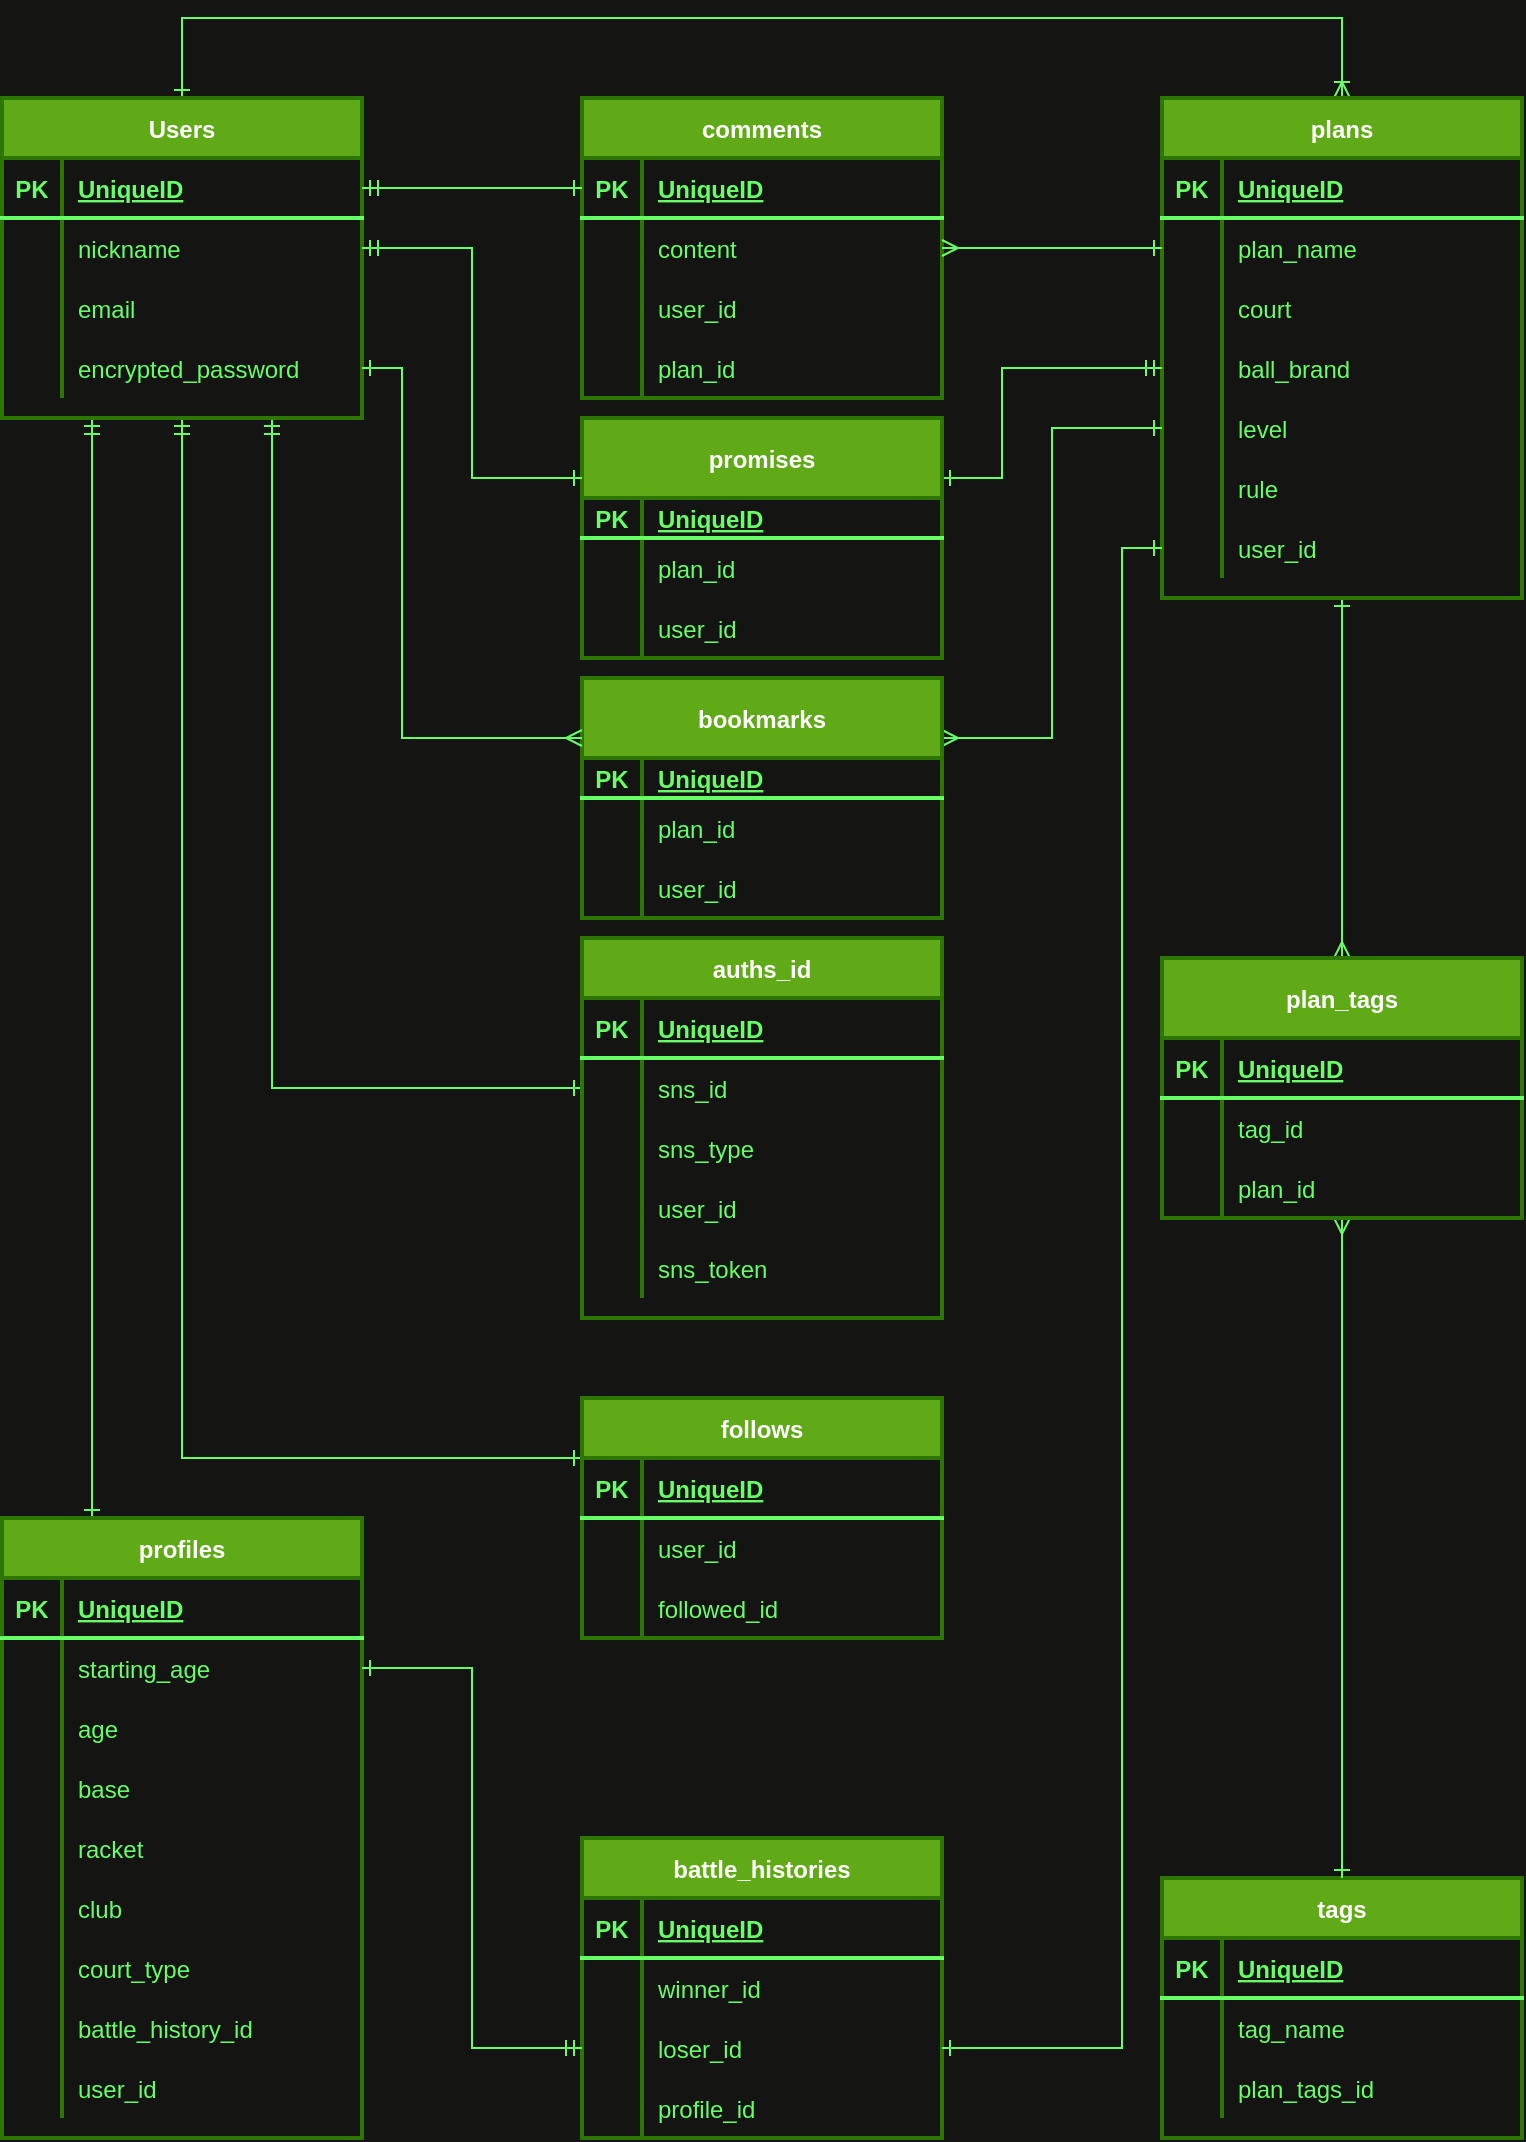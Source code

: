 <mxfile>
    <diagram id="RGk05fJGlr7rzHRJsiUA" name="ページ1">
        <mxGraphModel dx="776" dy="1411" grid="1" gridSize="10" guides="1" tooltips="1" connect="1" arrows="1" fold="1" page="0" pageScale="1" pageWidth="850" pageHeight="1100" background="#141412" math="0" shadow="0">
            <root>
                <mxCell id="0"/>
                <mxCell id="1" parent="0"/>
                <mxCell id="372" style="edgeStyle=orthogonalEdgeStyle;rounded=0;orthogonalLoop=1;jettySize=auto;html=1;exitX=0.5;exitY=0;exitDx=0;exitDy=0;entryX=0.5;entryY=0;entryDx=0;entryDy=0;fontColor=#66FF66;strokeColor=#66FF66;endArrow=ERoneToMany;endFill=0;startArrow=ERone;startFill=0;" edge="1" parent="1" source="2" target="33">
                    <mxGeometry relative="1" as="geometry">
                        <Array as="points">
                            <mxPoint x="140" y="-20"/>
                            <mxPoint x="720" y="-20"/>
                        </Array>
                    </mxGeometry>
                </mxCell>
                <mxCell id="385" style="edgeStyle=orthogonalEdgeStyle;rounded=0;orthogonalLoop=1;jettySize=auto;html=1;exitX=0.25;exitY=1;exitDx=0;exitDy=0;entryX=0.25;entryY=0;entryDx=0;entryDy=0;strokeColor=#66FF66;fontColor=#66FF66;endArrow=ERone;endFill=0;startArrow=ERmandOne;startFill=0;" edge="1" parent="1" source="2" target="65">
                    <mxGeometry relative="1" as="geometry"/>
                </mxCell>
                <mxCell id="417" style="edgeStyle=orthogonalEdgeStyle;rounded=0;orthogonalLoop=1;jettySize=auto;html=1;exitX=0.5;exitY=1;exitDx=0;exitDy=0;entryX=0;entryY=0.25;entryDx=0;entryDy=0;startArrow=ERmandOne;startFill=0;endArrow=ERone;endFill=0;strokeColor=#66FF66;fontColor=#66FF66;" edge="1" parent="1" source="2" target="131">
                    <mxGeometry relative="1" as="geometry"/>
                </mxCell>
                <mxCell id="418" style="edgeStyle=orthogonalEdgeStyle;rounded=0;orthogonalLoop=1;jettySize=auto;html=1;exitX=0.75;exitY=1;exitDx=0;exitDy=0;entryX=0;entryY=0.5;entryDx=0;entryDy=0;startArrow=ERmandOne;startFill=0;endArrow=ERone;endFill=0;strokeColor=#66FF66;fontColor=#66FF66;" edge="1" parent="1" source="2" target="342">
                    <mxGeometry relative="1" as="geometry"/>
                </mxCell>
                <mxCell id="2" value="Users" style="shape=table;startSize=30;container=1;collapsible=1;childLayout=tableLayout;fixedRows=1;rowLines=0;fontStyle=1;align=center;resizeLast=1;labelBackgroundColor=none;strokeWidth=2;strokeColor=#2D7600;fontColor=#ffffff;fillColor=#60a917;" parent="1" vertex="1">
                    <mxGeometry x="50" y="20" width="180" height="160" as="geometry">
                        <mxRectangle x="50" y="20" width="60" height="30" as="alternateBounds"/>
                    </mxGeometry>
                </mxCell>
                <mxCell id="3" value="" style="shape=partialRectangle;collapsible=0;dropTarget=0;pointerEvents=0;fillColor=none;top=0;left=0;bottom=1;right=0;points=[[0,0.5],[1,0.5]];portConstraint=eastwest;labelBackgroundColor=none;strokeWidth=2;strokeColor=#66FF66;fontColor=#66FF66;" parent="2" vertex="1">
                    <mxGeometry y="30" width="180" height="30" as="geometry"/>
                </mxCell>
                <mxCell id="4" value="PK" style="shape=partialRectangle;connectable=0;fillColor=none;top=0;left=0;bottom=0;right=0;fontStyle=1;overflow=hidden;labelBackgroundColor=none;strokeWidth=2;strokeColor=#66FF66;fontColor=#66FF66;" parent="3" vertex="1">
                    <mxGeometry width="30" height="30" as="geometry"/>
                </mxCell>
                <mxCell id="5" value="UniqueID" style="shape=partialRectangle;connectable=0;fillColor=none;top=0;left=0;bottom=0;right=0;align=left;spacingLeft=6;fontStyle=5;overflow=hidden;labelBackgroundColor=none;strokeWidth=2;strokeColor=#66FF66;fontColor=#66FF66;" parent="3" vertex="1">
                    <mxGeometry x="30" width="150" height="30" as="geometry"/>
                </mxCell>
                <mxCell id="6" value="" style="shape=partialRectangle;collapsible=0;dropTarget=0;pointerEvents=0;fillColor=none;top=0;left=0;bottom=0;right=0;points=[[0,0.5],[1,0.5]];portConstraint=eastwest;labelBackgroundColor=none;strokeWidth=2;strokeColor=#66FF66;fontColor=#66FF66;" parent="2" vertex="1">
                    <mxGeometry y="60" width="180" height="30" as="geometry"/>
                </mxCell>
                <mxCell id="7" value="" style="shape=partialRectangle;connectable=0;fillColor=none;top=0;left=0;bottom=0;right=0;editable=1;overflow=hidden;labelBackgroundColor=none;strokeWidth=2;strokeColor=#66FF66;fontColor=#66FF66;" parent="6" vertex="1">
                    <mxGeometry width="30" height="30" as="geometry"/>
                </mxCell>
                <mxCell id="8" value="nickname" style="shape=partialRectangle;connectable=0;fillColor=none;top=0;left=0;bottom=0;right=0;align=left;spacingLeft=6;overflow=hidden;labelBackgroundColor=none;strokeWidth=2;strokeColor=#66FF66;fontColor=#66FF66;" parent="6" vertex="1">
                    <mxGeometry x="30" width="150" height="30" as="geometry"/>
                </mxCell>
                <mxCell id="15" value="" style="shape=partialRectangle;collapsible=0;dropTarget=0;pointerEvents=0;fillColor=none;top=0;left=0;bottom=0;right=0;points=[[0,0.5],[1,0.5]];portConstraint=eastwest;labelBackgroundColor=none;strokeWidth=2;strokeColor=#66FF66;fontColor=#66FF66;" parent="2" vertex="1">
                    <mxGeometry y="90" width="180" height="30" as="geometry"/>
                </mxCell>
                <mxCell id="16" value="" style="shape=partialRectangle;connectable=0;fillColor=none;top=0;left=0;bottom=0;right=0;editable=1;overflow=hidden;labelBackgroundColor=none;strokeWidth=2;strokeColor=#66FF66;fontColor=#66FF66;" parent="15" vertex="1">
                    <mxGeometry width="30" height="30" as="geometry"/>
                </mxCell>
                <mxCell id="17" value="email" style="shape=partialRectangle;connectable=0;fillColor=none;top=0;left=0;bottom=0;right=0;align=left;spacingLeft=6;overflow=hidden;labelBackgroundColor=none;strokeWidth=2;strokeColor=#66FF66;fontColor=#66FF66;" parent="15" vertex="1">
                    <mxGeometry x="30" width="150" height="30" as="geometry"/>
                </mxCell>
                <mxCell id="18" value="" style="shape=partialRectangle;collapsible=0;dropTarget=0;pointerEvents=0;fillColor=none;top=0;left=0;bottom=0;right=0;points=[[0,0.5],[1,0.5]];portConstraint=eastwest;labelBackgroundColor=none;strokeWidth=2;strokeColor=#66FF66;fontColor=#66FF66;" parent="2" vertex="1">
                    <mxGeometry y="120" width="180" height="30" as="geometry"/>
                </mxCell>
                <mxCell id="19" value="" style="shape=partialRectangle;connectable=0;fillColor=none;top=0;left=0;bottom=0;right=0;editable=1;overflow=hidden;labelBackgroundColor=none;strokeWidth=2;strokeColor=#66FF66;fontColor=#66FF66;" parent="18" vertex="1">
                    <mxGeometry width="30" height="30" as="geometry"/>
                </mxCell>
                <mxCell id="20" value="encrypted_password" style="shape=partialRectangle;connectable=0;fillColor=none;top=0;left=0;bottom=0;right=0;align=left;spacingLeft=6;overflow=hidden;labelBackgroundColor=none;strokeWidth=2;strokeColor=#66FF66;fontColor=#66FF66;" parent="18" vertex="1">
                    <mxGeometry x="30" width="150" height="30" as="geometry"/>
                </mxCell>
                <mxCell id="379" style="edgeStyle=orthogonalEdgeStyle;rounded=0;orthogonalLoop=1;jettySize=auto;html=1;exitX=0.5;exitY=1;exitDx=0;exitDy=0;strokeColor=#66FF66;fontColor=#66FF66;startArrow=ERone;startFill=0;endArrow=ERmany;endFill=0;" edge="1" parent="1" source="33" target="256">
                    <mxGeometry relative="1" as="geometry"/>
                </mxCell>
                <mxCell id="33" value="plans" style="shape=table;startSize=30;container=1;collapsible=1;childLayout=tableLayout;fixedRows=1;rowLines=0;fontStyle=1;align=center;resizeLast=1;labelBackgroundColor=none;strokeWidth=2;strokeColor=#2D7600;fontColor=#ffffff;fillColor=#60a917;" parent="1" vertex="1">
                    <mxGeometry x="630" y="20" width="180" height="250" as="geometry"/>
                </mxCell>
                <mxCell id="34" value="" style="shape=partialRectangle;collapsible=0;dropTarget=0;pointerEvents=0;fillColor=none;top=0;left=0;bottom=1;right=0;points=[[0,0.5],[1,0.5]];portConstraint=eastwest;labelBackgroundColor=none;strokeWidth=2;strokeColor=#66FF66;fontColor=#66FF66;" parent="33" vertex="1">
                    <mxGeometry y="30" width="180" height="30" as="geometry"/>
                </mxCell>
                <mxCell id="35" value="PK" style="shape=partialRectangle;connectable=0;fillColor=none;top=0;left=0;bottom=0;right=0;fontStyle=1;overflow=hidden;labelBackgroundColor=none;strokeWidth=2;strokeColor=#66FF66;fontColor=#66FF66;" parent="34" vertex="1">
                    <mxGeometry width="30" height="30" as="geometry"/>
                </mxCell>
                <mxCell id="36" value="UniqueID" style="shape=partialRectangle;connectable=0;fillColor=none;top=0;left=0;bottom=0;right=0;align=left;spacingLeft=6;fontStyle=5;overflow=hidden;labelBackgroundColor=none;strokeWidth=2;strokeColor=#66FF66;fontColor=#66FF66;" parent="34" vertex="1">
                    <mxGeometry x="30" width="150" height="30" as="geometry"/>
                </mxCell>
                <mxCell id="37" value="" style="shape=partialRectangle;collapsible=0;dropTarget=0;pointerEvents=0;fillColor=none;top=0;left=0;bottom=0;right=0;points=[[0,0.5],[1,0.5]];portConstraint=eastwest;labelBackgroundColor=none;strokeWidth=2;strokeColor=#66FF66;fontColor=#66FF66;" parent="33" vertex="1">
                    <mxGeometry y="60" width="180" height="30" as="geometry"/>
                </mxCell>
                <mxCell id="38" value="" style="shape=partialRectangle;connectable=0;fillColor=none;top=0;left=0;bottom=0;right=0;editable=1;overflow=hidden;labelBackgroundColor=none;strokeWidth=2;strokeColor=#66FF66;fontColor=#66FF66;" parent="37" vertex="1">
                    <mxGeometry width="30" height="30" as="geometry"/>
                </mxCell>
                <mxCell id="39" value="plan_name" style="shape=partialRectangle;connectable=0;fillColor=none;top=0;left=0;bottom=0;right=0;align=left;spacingLeft=6;overflow=hidden;labelBackgroundColor=none;strokeWidth=2;strokeColor=#66FF66;fontColor=#66FF66;" parent="37" vertex="1">
                    <mxGeometry x="30" width="150" height="30" as="geometry"/>
                </mxCell>
                <mxCell id="40" value="" style="shape=partialRectangle;collapsible=0;dropTarget=0;pointerEvents=0;fillColor=none;top=0;left=0;bottom=0;right=0;points=[[0,0.5],[1,0.5]];portConstraint=eastwest;labelBackgroundColor=none;strokeWidth=2;strokeColor=#66FF66;fontColor=#66FF66;" parent="33" vertex="1">
                    <mxGeometry y="90" width="180" height="30" as="geometry"/>
                </mxCell>
                <mxCell id="41" value="" style="shape=partialRectangle;connectable=0;fillColor=none;top=0;left=0;bottom=0;right=0;editable=1;overflow=hidden;labelBackgroundColor=none;strokeWidth=2;strokeColor=#66FF66;fontColor=#66FF66;" parent="40" vertex="1">
                    <mxGeometry width="30" height="30" as="geometry"/>
                </mxCell>
                <mxCell id="42" value="court" style="shape=partialRectangle;connectable=0;fillColor=none;top=0;left=0;bottom=0;right=0;align=left;spacingLeft=6;overflow=hidden;labelBackgroundColor=none;strokeWidth=2;strokeColor=#66FF66;fontColor=#66FF66;" parent="40" vertex="1">
                    <mxGeometry x="30" width="150" height="30" as="geometry"/>
                </mxCell>
                <mxCell id="43" value="" style="shape=partialRectangle;collapsible=0;dropTarget=0;pointerEvents=0;fillColor=none;top=0;left=0;bottom=0;right=0;points=[[0,0.5],[1,0.5]];portConstraint=eastwest;labelBackgroundColor=none;strokeWidth=2;strokeColor=#66FF66;fontColor=#66FF66;" parent="33" vertex="1">
                    <mxGeometry y="120" width="180" height="30" as="geometry"/>
                </mxCell>
                <mxCell id="44" value="" style="shape=partialRectangle;connectable=0;fillColor=none;top=0;left=0;bottom=0;right=0;editable=1;overflow=hidden;labelBackgroundColor=none;strokeWidth=2;strokeColor=#66FF66;fontColor=#66FF66;" parent="43" vertex="1">
                    <mxGeometry width="30" height="30" as="geometry"/>
                </mxCell>
                <mxCell id="45" value="ball_brand" style="shape=partialRectangle;connectable=0;fillColor=none;top=0;left=0;bottom=0;right=0;align=left;spacingLeft=6;overflow=hidden;labelBackgroundColor=none;strokeWidth=2;strokeColor=#66FF66;fontColor=#66FF66;" parent="43" vertex="1">
                    <mxGeometry x="30" width="150" height="30" as="geometry"/>
                </mxCell>
                <mxCell id="46" value="" style="shape=partialRectangle;collapsible=0;dropTarget=0;pointerEvents=0;fillColor=none;top=0;left=0;bottom=0;right=0;points=[[0,0.5],[1,0.5]];portConstraint=eastwest;labelBackgroundColor=none;strokeWidth=2;strokeColor=#66FF66;fontColor=#66FF66;" parent="33" vertex="1">
                    <mxGeometry y="150" width="180" height="30" as="geometry"/>
                </mxCell>
                <mxCell id="47" value="" style="shape=partialRectangle;connectable=0;fillColor=none;top=0;left=0;bottom=0;right=0;editable=1;overflow=hidden;labelBackgroundColor=none;strokeWidth=2;strokeColor=#66FF66;fontColor=#66FF66;" parent="46" vertex="1">
                    <mxGeometry width="30" height="30" as="geometry"/>
                </mxCell>
                <mxCell id="48" value="level" style="shape=partialRectangle;connectable=0;fillColor=none;top=0;left=0;bottom=0;right=0;align=left;spacingLeft=6;overflow=hidden;labelBackgroundColor=none;strokeWidth=2;strokeColor=#66FF66;fontColor=#66FF66;" parent="46" vertex="1">
                    <mxGeometry x="30" width="150" height="30" as="geometry"/>
                </mxCell>
                <mxCell id="49" value="" style="shape=partialRectangle;collapsible=0;dropTarget=0;pointerEvents=0;fillColor=none;top=0;left=0;bottom=0;right=0;points=[[0,0.5],[1,0.5]];portConstraint=eastwest;labelBackgroundColor=none;strokeWidth=2;strokeColor=#66FF66;fontColor=#66FF66;" parent="33" vertex="1">
                    <mxGeometry y="180" width="180" height="30" as="geometry"/>
                </mxCell>
                <mxCell id="50" value="" style="shape=partialRectangle;connectable=0;fillColor=none;top=0;left=0;bottom=0;right=0;editable=1;overflow=hidden;labelBackgroundColor=none;strokeWidth=2;strokeColor=#66FF66;fontColor=#66FF66;" parent="49" vertex="1">
                    <mxGeometry width="30" height="30" as="geometry"/>
                </mxCell>
                <mxCell id="51" value="rule" style="shape=partialRectangle;connectable=0;fillColor=none;top=0;left=0;bottom=0;right=0;align=left;spacingLeft=6;overflow=hidden;labelBackgroundColor=none;strokeWidth=2;strokeColor=#66FF66;fontColor=#66FF66;" parent="49" vertex="1">
                    <mxGeometry x="30" width="150" height="30" as="geometry"/>
                </mxCell>
                <mxCell id="52" value="" style="shape=partialRectangle;collapsible=0;dropTarget=0;pointerEvents=0;fillColor=none;top=0;left=0;bottom=0;right=0;points=[[0,0.5],[1,0.5]];portConstraint=eastwest;labelBackgroundColor=none;strokeWidth=2;strokeColor=#66FF66;fontColor=#66FF66;" parent="33" vertex="1">
                    <mxGeometry y="210" width="180" height="30" as="geometry"/>
                </mxCell>
                <mxCell id="53" value="" style="shape=partialRectangle;connectable=0;fillColor=none;top=0;left=0;bottom=0;right=0;editable=1;overflow=hidden;labelBackgroundColor=none;strokeWidth=2;strokeColor=#66FF66;fontColor=#66FF66;" parent="52" vertex="1">
                    <mxGeometry width="30" height="30" as="geometry"/>
                </mxCell>
                <mxCell id="54" value="user_id" style="shape=partialRectangle;connectable=0;fillColor=none;top=0;left=0;bottom=0;right=0;align=left;spacingLeft=6;overflow=hidden;labelBackgroundColor=none;strokeWidth=2;strokeColor=#66FF66;fontColor=#66FF66;" parent="52" vertex="1">
                    <mxGeometry x="30" width="150" height="30" as="geometry"/>
                </mxCell>
                <mxCell id="65" value="profiles" style="shape=table;startSize=30;container=1;collapsible=1;childLayout=tableLayout;fixedRows=1;rowLines=0;fontStyle=1;align=center;resizeLast=1;labelBackgroundColor=none;strokeWidth=2;strokeColor=#2D7600;fontColor=#ffffff;fillColor=#60a917;" parent="1" vertex="1">
                    <mxGeometry x="50" y="730" width="180" height="310" as="geometry"/>
                </mxCell>
                <mxCell id="66" value="" style="shape=partialRectangle;collapsible=0;dropTarget=0;pointerEvents=0;fillColor=none;top=0;left=0;bottom=1;right=0;points=[[0,0.5],[1,0.5]];portConstraint=eastwest;labelBackgroundColor=none;strokeWidth=2;strokeColor=#66FF66;fontColor=#66FF66;" parent="65" vertex="1">
                    <mxGeometry y="30" width="180" height="30" as="geometry"/>
                </mxCell>
                <mxCell id="67" value="PK" style="shape=partialRectangle;connectable=0;fillColor=none;top=0;left=0;bottom=0;right=0;fontStyle=1;overflow=hidden;labelBackgroundColor=none;strokeWidth=2;strokeColor=#66FF66;fontColor=#66FF66;" parent="66" vertex="1">
                    <mxGeometry width="30" height="30" as="geometry"/>
                </mxCell>
                <mxCell id="68" value="UniqueID" style="shape=partialRectangle;connectable=0;fillColor=none;top=0;left=0;bottom=0;right=0;align=left;spacingLeft=6;fontStyle=5;overflow=hidden;labelBackgroundColor=none;strokeWidth=2;strokeColor=#66FF66;fontColor=#66FF66;" parent="66" vertex="1">
                    <mxGeometry x="30" width="150" height="30" as="geometry"/>
                </mxCell>
                <mxCell id="69" value="" style="shape=partialRectangle;collapsible=0;dropTarget=0;pointerEvents=0;fillColor=none;top=0;left=0;bottom=0;right=0;points=[[0,0.5],[1,0.5]];portConstraint=eastwest;labelBackgroundColor=none;strokeWidth=2;strokeColor=#66FF66;fontColor=#66FF66;" parent="65" vertex="1">
                    <mxGeometry y="60" width="180" height="30" as="geometry"/>
                </mxCell>
                <mxCell id="70" value="" style="shape=partialRectangle;connectable=0;fillColor=none;top=0;left=0;bottom=0;right=0;editable=1;overflow=hidden;labelBackgroundColor=none;strokeWidth=2;strokeColor=#66FF66;fontColor=#66FF66;" parent="69" vertex="1">
                    <mxGeometry width="30" height="30" as="geometry"/>
                </mxCell>
                <mxCell id="71" value="starting_age" style="shape=partialRectangle;connectable=0;fillColor=none;top=0;left=0;bottom=0;right=0;align=left;spacingLeft=6;overflow=hidden;labelBackgroundColor=none;strokeWidth=2;strokeColor=#66FF66;fontColor=#66FF66;" parent="69" vertex="1">
                    <mxGeometry x="30" width="150" height="30" as="geometry"/>
                </mxCell>
                <mxCell id="78" value="" style="shape=partialRectangle;collapsible=0;dropTarget=0;pointerEvents=0;fillColor=none;top=0;left=0;bottom=0;right=0;points=[[0,0.5],[1,0.5]];portConstraint=eastwest;labelBackgroundColor=none;strokeWidth=2;strokeColor=#66FF66;fontColor=#66FF66;" parent="65" vertex="1">
                    <mxGeometry y="90" width="180" height="30" as="geometry"/>
                </mxCell>
                <mxCell id="79" value="" style="shape=partialRectangle;connectable=0;fillColor=none;top=0;left=0;bottom=0;right=0;editable=1;overflow=hidden;labelBackgroundColor=none;strokeWidth=2;strokeColor=#66FF66;fontColor=#66FF66;" parent="78" vertex="1">
                    <mxGeometry width="30" height="30" as="geometry"/>
                </mxCell>
                <mxCell id="80" value="age" style="shape=partialRectangle;connectable=0;fillColor=none;top=0;left=0;bottom=0;right=0;align=left;spacingLeft=6;overflow=hidden;labelBackgroundColor=none;strokeWidth=2;strokeColor=#66FF66;fontColor=#66FF66;" parent="78" vertex="1">
                    <mxGeometry x="30" width="150" height="30" as="geometry"/>
                </mxCell>
                <mxCell id="72" value="" style="shape=partialRectangle;collapsible=0;dropTarget=0;pointerEvents=0;fillColor=none;top=0;left=0;bottom=0;right=0;points=[[0,0.5],[1,0.5]];portConstraint=eastwest;labelBackgroundColor=none;strokeWidth=2;strokeColor=#66FF66;fontColor=#66FF66;" parent="65" vertex="1">
                    <mxGeometry y="120" width="180" height="30" as="geometry"/>
                </mxCell>
                <mxCell id="73" value="" style="shape=partialRectangle;connectable=0;fillColor=none;top=0;left=0;bottom=0;right=0;editable=1;overflow=hidden;labelBackgroundColor=none;strokeWidth=2;strokeColor=#66FF66;fontColor=#66FF66;" parent="72" vertex="1">
                    <mxGeometry width="30" height="30" as="geometry"/>
                </mxCell>
                <mxCell id="74" value="base" style="shape=partialRectangle;connectable=0;fillColor=none;top=0;left=0;bottom=0;right=0;align=left;spacingLeft=6;overflow=hidden;labelBackgroundColor=none;strokeWidth=2;strokeColor=#66FF66;fontColor=#66FF66;" parent="72" vertex="1">
                    <mxGeometry x="30" width="150" height="30" as="geometry"/>
                </mxCell>
                <mxCell id="81" value="" style="shape=partialRectangle;collapsible=0;dropTarget=0;pointerEvents=0;fillColor=none;top=0;left=0;bottom=0;right=0;points=[[0,0.5],[1,0.5]];portConstraint=eastwest;labelBackgroundColor=none;strokeWidth=2;strokeColor=#66FF66;fontColor=#66FF66;" parent="65" vertex="1">
                    <mxGeometry y="150" width="180" height="30" as="geometry"/>
                </mxCell>
                <mxCell id="82" value="" style="shape=partialRectangle;connectable=0;fillColor=none;top=0;left=0;bottom=0;right=0;editable=1;overflow=hidden;labelBackgroundColor=none;strokeWidth=2;strokeColor=#66FF66;fontColor=#66FF66;" parent="81" vertex="1">
                    <mxGeometry width="30" height="30" as="geometry"/>
                </mxCell>
                <mxCell id="83" value="racket" style="shape=partialRectangle;connectable=0;fillColor=none;top=0;left=0;bottom=0;right=0;align=left;spacingLeft=6;overflow=hidden;labelBackgroundColor=none;strokeWidth=2;strokeColor=#66FF66;fontColor=#66FF66;" parent="81" vertex="1">
                    <mxGeometry x="30" width="150" height="30" as="geometry"/>
                </mxCell>
                <mxCell id="84" value="" style="shape=partialRectangle;collapsible=0;dropTarget=0;pointerEvents=0;fillColor=none;top=0;left=0;bottom=0;right=0;points=[[0,0.5],[1,0.5]];portConstraint=eastwest;labelBackgroundColor=none;strokeWidth=2;strokeColor=#66FF66;fontColor=#66FF66;" parent="65" vertex="1">
                    <mxGeometry y="180" width="180" height="30" as="geometry"/>
                </mxCell>
                <mxCell id="85" value="" style="shape=partialRectangle;connectable=0;fillColor=none;top=0;left=0;bottom=0;right=0;editable=1;overflow=hidden;labelBackgroundColor=none;strokeWidth=2;strokeColor=#66FF66;fontColor=#66FF66;" parent="84" vertex="1">
                    <mxGeometry width="30" height="30" as="geometry"/>
                </mxCell>
                <mxCell id="86" value="club" style="shape=partialRectangle;connectable=0;fillColor=none;top=0;left=0;bottom=0;right=0;align=left;spacingLeft=6;overflow=hidden;labelBackgroundColor=none;strokeWidth=2;strokeColor=#66FF66;fontColor=#66FF66;" parent="84" vertex="1">
                    <mxGeometry x="30" width="150" height="30" as="geometry"/>
                </mxCell>
                <mxCell id="87" value="" style="shape=partialRectangle;collapsible=0;dropTarget=0;pointerEvents=0;fillColor=none;top=0;left=0;bottom=0;right=0;points=[[0,0.5],[1,0.5]];portConstraint=eastwest;labelBackgroundColor=none;strokeWidth=2;strokeColor=#66FF66;fontColor=#66FF66;" parent="65" vertex="1">
                    <mxGeometry y="210" width="180" height="30" as="geometry"/>
                </mxCell>
                <mxCell id="88" value="" style="shape=partialRectangle;connectable=0;fillColor=none;top=0;left=0;bottom=0;right=0;editable=1;overflow=hidden;labelBackgroundColor=none;strokeWidth=2;strokeColor=#66FF66;fontColor=#66FF66;" parent="87" vertex="1">
                    <mxGeometry width="30" height="30" as="geometry"/>
                </mxCell>
                <mxCell id="89" value="court_type" style="shape=partialRectangle;connectable=0;fillColor=none;top=0;left=0;bottom=0;right=0;align=left;spacingLeft=6;overflow=hidden;labelBackgroundColor=none;strokeWidth=2;strokeColor=#66FF66;fontColor=#66FF66;" parent="87" vertex="1">
                    <mxGeometry x="30" width="150" height="30" as="geometry"/>
                </mxCell>
                <mxCell id="75" value="" style="shape=partialRectangle;collapsible=0;dropTarget=0;pointerEvents=0;fillColor=none;top=0;left=0;bottom=0;right=0;points=[[0,0.5],[1,0.5]];portConstraint=eastwest;labelBackgroundColor=none;strokeWidth=2;strokeColor=#66FF66;fontColor=#66FF66;" parent="65" vertex="1">
                    <mxGeometry y="240" width="180" height="30" as="geometry"/>
                </mxCell>
                <mxCell id="76" value="" style="shape=partialRectangle;connectable=0;fillColor=none;top=0;left=0;bottom=0;right=0;editable=1;overflow=hidden;labelBackgroundColor=none;strokeWidth=2;strokeColor=#66FF66;fontColor=#66FF66;" parent="75" vertex="1">
                    <mxGeometry width="30" height="30" as="geometry"/>
                </mxCell>
                <mxCell id="77" value="battle_history_id" style="shape=partialRectangle;connectable=0;fillColor=none;top=0;left=0;bottom=0;right=0;align=left;spacingLeft=6;overflow=hidden;labelBackgroundColor=none;strokeWidth=2;strokeColor=#66FF66;fontColor=#66FF66;" parent="75" vertex="1">
                    <mxGeometry x="30" width="150" height="30" as="geometry"/>
                </mxCell>
                <mxCell id="369" value="" style="shape=partialRectangle;collapsible=0;dropTarget=0;pointerEvents=0;fillColor=none;top=0;left=0;bottom=0;right=0;points=[[0,0.5],[1,0.5]];portConstraint=eastwest;labelBackgroundColor=none;strokeWidth=2;strokeColor=#66FF66;fontColor=#66FF66;" parent="65" vertex="1">
                    <mxGeometry y="270" width="180" height="30" as="geometry"/>
                </mxCell>
                <mxCell id="370" value="" style="shape=partialRectangle;connectable=0;fillColor=none;top=0;left=0;bottom=0;right=0;editable=1;overflow=hidden;labelBackgroundColor=none;strokeWidth=2;strokeColor=#66FF66;fontColor=#66FF66;" parent="369" vertex="1">
                    <mxGeometry width="30" height="30" as="geometry"/>
                </mxCell>
                <mxCell id="371" value="user_id" style="shape=partialRectangle;connectable=0;fillColor=none;top=0;left=0;bottom=0;right=0;align=left;spacingLeft=6;overflow=hidden;labelBackgroundColor=none;strokeWidth=2;strokeColor=#66FF66;fontColor=#66FF66;" parent="369" vertex="1">
                    <mxGeometry x="30" width="150" height="30" as="geometry"/>
                </mxCell>
                <mxCell id="131" value="follows" style="shape=table;startSize=30;container=1;collapsible=1;childLayout=tableLayout;fixedRows=1;rowLines=0;fontStyle=1;align=center;resizeLast=1;labelBackgroundColor=none;strokeWidth=2;strokeColor=#2D7600;fontColor=#ffffff;fillColor=#60a917;" parent="1" vertex="1">
                    <mxGeometry x="340" y="670" width="180" height="120" as="geometry"/>
                </mxCell>
                <mxCell id="132" value="" style="shape=partialRectangle;collapsible=0;dropTarget=0;pointerEvents=0;fillColor=none;top=0;left=0;bottom=1;right=0;points=[[0,0.5],[1,0.5]];portConstraint=eastwest;labelBackgroundColor=none;strokeWidth=2;strokeColor=#66FF66;fontColor=#66FF66;" parent="131" vertex="1">
                    <mxGeometry y="30" width="180" height="30" as="geometry"/>
                </mxCell>
                <mxCell id="133" value="PK" style="shape=partialRectangle;connectable=0;fillColor=none;top=0;left=0;bottom=0;right=0;fontStyle=1;overflow=hidden;labelBackgroundColor=none;strokeWidth=2;strokeColor=#66FF66;fontColor=#66FF66;" parent="132" vertex="1">
                    <mxGeometry width="30" height="30" as="geometry"/>
                </mxCell>
                <mxCell id="134" value="UniqueID" style="shape=partialRectangle;connectable=0;fillColor=none;top=0;left=0;bottom=0;right=0;align=left;spacingLeft=6;fontStyle=5;overflow=hidden;labelBackgroundColor=none;strokeWidth=2;strokeColor=#66FF66;fontColor=#66FF66;" parent="132" vertex="1">
                    <mxGeometry x="30" width="150" height="30" as="geometry"/>
                </mxCell>
                <mxCell id="135" value="" style="shape=partialRectangle;collapsible=0;dropTarget=0;pointerEvents=0;fillColor=none;top=0;left=0;bottom=0;right=0;points=[[0,0.5],[1,0.5]];portConstraint=eastwest;labelBackgroundColor=none;strokeWidth=2;strokeColor=#66FF66;fontColor=#66FF66;" parent="131" vertex="1">
                    <mxGeometry y="60" width="180" height="30" as="geometry"/>
                </mxCell>
                <mxCell id="136" value="" style="shape=partialRectangle;connectable=0;fillColor=none;top=0;left=0;bottom=0;right=0;editable=1;overflow=hidden;labelBackgroundColor=none;strokeWidth=2;strokeColor=#66FF66;fontColor=#66FF66;" parent="135" vertex="1">
                    <mxGeometry width="30" height="30" as="geometry"/>
                </mxCell>
                <mxCell id="137" value="user_id" style="shape=partialRectangle;connectable=0;fillColor=none;top=0;left=0;bottom=0;right=0;align=left;spacingLeft=6;overflow=hidden;labelBackgroundColor=none;strokeWidth=2;strokeColor=#66FF66;fontColor=#66FF66;" parent="135" vertex="1">
                    <mxGeometry x="30" width="150" height="30" as="geometry"/>
                </mxCell>
                <mxCell id="138" value="" style="shape=partialRectangle;collapsible=0;dropTarget=0;pointerEvents=0;fillColor=none;top=0;left=0;bottom=0;right=0;points=[[0,0.5],[1,0.5]];portConstraint=eastwest;labelBackgroundColor=none;strokeWidth=2;strokeColor=#66FF66;fontColor=#66FF66;" parent="131" vertex="1">
                    <mxGeometry y="90" width="180" height="30" as="geometry"/>
                </mxCell>
                <mxCell id="139" value="" style="shape=partialRectangle;connectable=0;fillColor=none;top=0;left=0;bottom=0;right=0;editable=1;overflow=hidden;labelBackgroundColor=none;strokeWidth=2;strokeColor=#66FF66;fontColor=#66FF66;" parent="138" vertex="1">
                    <mxGeometry width="30" height="30" as="geometry"/>
                </mxCell>
                <mxCell id="140" value="followed_id" style="shape=partialRectangle;connectable=0;fillColor=none;top=0;left=0;bottom=0;right=0;align=left;spacingLeft=6;overflow=hidden;labelBackgroundColor=none;strokeWidth=2;strokeColor=#66FF66;fontColor=#66FF66;" parent="138" vertex="1">
                    <mxGeometry x="30" width="150" height="30" as="geometry"/>
                </mxCell>
                <mxCell id="398" value="" style="edgeStyle=orthogonalEdgeStyle;rounded=0;orthogonalLoop=1;jettySize=auto;html=1;strokeColor=#66FF66;fontColor=#66FF66;" edge="1" parent="1" source="165" target="388">
                    <mxGeometry relative="1" as="geometry"/>
                </mxCell>
                <mxCell id="422" style="edgeStyle=orthogonalEdgeStyle;rounded=0;orthogonalLoop=1;jettySize=auto;html=1;exitX=1;exitY=0.25;exitDx=0;exitDy=0;entryX=0;entryY=0.5;entryDx=0;entryDy=0;startArrow=ERmany;startFill=0;endArrow=ERone;endFill=0;strokeColor=#66FF66;fontColor=#66FF66;" edge="1" parent="1" source="165" target="46">
                    <mxGeometry relative="1" as="geometry">
                        <Array as="points">
                            <mxPoint x="575" y="340"/>
                            <mxPoint x="575" y="185"/>
                        </Array>
                    </mxGeometry>
                </mxCell>
                <mxCell id="165" value="bookmarks" style="shape=table;startSize=40;container=1;collapsible=1;childLayout=tableLayout;fixedRows=1;rowLines=0;fontStyle=1;align=center;resizeLast=1;labelBackgroundColor=none;strokeWidth=2;strokeColor=#2D7600;fontColor=#ffffff;fillColor=#60a917;" parent="1" vertex="1">
                    <mxGeometry x="340" y="310" width="180" height="120" as="geometry"/>
                </mxCell>
                <mxCell id="166" value="" style="shape=partialRectangle;collapsible=0;dropTarget=0;pointerEvents=0;fillColor=none;top=0;left=0;bottom=1;right=0;points=[[0,0.5],[1,0.5]];portConstraint=eastwest;labelBackgroundColor=none;strokeWidth=2;strokeColor=#66FF66;fontColor=#66FF66;" parent="165" vertex="1">
                    <mxGeometry y="40" width="180" height="20" as="geometry"/>
                </mxCell>
                <mxCell id="167" value="PK" style="shape=partialRectangle;connectable=0;fillColor=none;top=0;left=0;bottom=0;right=0;fontStyle=1;overflow=hidden;labelBackgroundColor=none;strokeWidth=2;strokeColor=#66FF66;fontColor=#66FF66;" parent="166" vertex="1">
                    <mxGeometry width="30" height="20" as="geometry"/>
                </mxCell>
                <mxCell id="168" value="UniqueID" style="shape=partialRectangle;connectable=0;fillColor=none;top=0;left=0;bottom=0;right=0;align=left;spacingLeft=6;fontStyle=5;overflow=hidden;labelBackgroundColor=none;strokeWidth=2;strokeColor=#66FF66;fontColor=#66FF66;" parent="166" vertex="1">
                    <mxGeometry x="30" width="150" height="20" as="geometry"/>
                </mxCell>
                <mxCell id="169" value="" style="shape=partialRectangle;collapsible=0;dropTarget=0;pointerEvents=0;fillColor=none;top=0;left=0;bottom=0;right=0;points=[[0,0.5],[1,0.5]];portConstraint=eastwest;labelBackgroundColor=none;strokeWidth=2;strokeColor=#66FF66;fontColor=#66FF66;" parent="165" vertex="1">
                    <mxGeometry y="60" width="180" height="30" as="geometry"/>
                </mxCell>
                <mxCell id="170" value="" style="shape=partialRectangle;connectable=0;fillColor=none;top=0;left=0;bottom=0;right=0;editable=1;overflow=hidden;labelBackgroundColor=none;strokeWidth=2;strokeColor=#66FF66;fontColor=#66FF66;" parent="169" vertex="1">
                    <mxGeometry width="30" height="30" as="geometry"/>
                </mxCell>
                <mxCell id="171" value="plan_id" style="shape=partialRectangle;connectable=0;fillColor=none;top=0;left=0;bottom=0;right=0;align=left;spacingLeft=6;overflow=hidden;labelBackgroundColor=none;strokeWidth=2;strokeColor=#66FF66;fontColor=#66FF66;" parent="169" vertex="1">
                    <mxGeometry x="30" width="150" height="30" as="geometry"/>
                </mxCell>
                <mxCell id="172" value="" style="shape=partialRectangle;collapsible=0;dropTarget=0;pointerEvents=0;fillColor=none;top=0;left=0;bottom=0;right=0;points=[[0,0.5],[1,0.5]];portConstraint=eastwest;labelBackgroundColor=none;strokeWidth=2;strokeColor=#66FF66;fontColor=#66FF66;" parent="165" vertex="1">
                    <mxGeometry y="90" width="180" height="30" as="geometry"/>
                </mxCell>
                <mxCell id="173" value="" style="shape=partialRectangle;connectable=0;fillColor=none;top=0;left=0;bottom=0;right=0;editable=1;overflow=hidden;labelBackgroundColor=none;strokeWidth=2;strokeColor=#66FF66;fontColor=#66FF66;" parent="172" vertex="1">
                    <mxGeometry width="30" height="30" as="geometry"/>
                </mxCell>
                <mxCell id="174" value="user_id" style="shape=partialRectangle;connectable=0;fillColor=none;top=0;left=0;bottom=0;right=0;align=left;spacingLeft=6;overflow=hidden;labelBackgroundColor=none;strokeWidth=2;strokeColor=#66FF66;fontColor=#66FF66;" parent="172" vertex="1">
                    <mxGeometry x="30" width="150" height="30" as="geometry"/>
                </mxCell>
                <mxCell id="188" value="comments" style="shape=table;startSize=30;container=1;collapsible=1;childLayout=tableLayout;fixedRows=1;rowLines=0;fontStyle=1;align=center;resizeLast=1;labelBackgroundColor=none;strokeWidth=2;strokeColor=#2D7600;fontColor=#ffffff;fillColor=#60a917;" parent="1" vertex="1">
                    <mxGeometry x="340" y="20" width="180" height="150" as="geometry"/>
                </mxCell>
                <mxCell id="189" value="" style="shape=partialRectangle;collapsible=0;dropTarget=0;pointerEvents=0;fillColor=none;top=0;left=0;bottom=1;right=0;points=[[0,0.5],[1,0.5]];portConstraint=eastwest;labelBackgroundColor=none;strokeWidth=2;strokeColor=#66FF66;fontColor=#66FF66;" parent="188" vertex="1">
                    <mxGeometry y="30" width="180" height="30" as="geometry"/>
                </mxCell>
                <mxCell id="190" value="PK" style="shape=partialRectangle;connectable=0;fillColor=none;top=0;left=0;bottom=0;right=0;fontStyle=1;overflow=hidden;labelBackgroundColor=none;strokeWidth=2;strokeColor=#66FF66;fontColor=#66FF66;" parent="189" vertex="1">
                    <mxGeometry width="30" height="30" as="geometry"/>
                </mxCell>
                <mxCell id="191" value="UniqueID" style="shape=partialRectangle;connectable=0;fillColor=none;top=0;left=0;bottom=0;right=0;align=left;spacingLeft=6;fontStyle=5;overflow=hidden;labelBackgroundColor=none;strokeWidth=2;strokeColor=#66FF66;fontColor=#66FF66;" parent="189" vertex="1">
                    <mxGeometry x="30" width="150" height="30" as="geometry"/>
                </mxCell>
                <mxCell id="192" value="" style="shape=partialRectangle;collapsible=0;dropTarget=0;pointerEvents=0;fillColor=none;top=0;left=0;bottom=0;right=0;points=[[0,0.5],[1,0.5]];portConstraint=eastwest;labelBackgroundColor=none;strokeWidth=2;strokeColor=#66FF66;fontColor=#66FF66;" parent="188" vertex="1">
                    <mxGeometry y="60" width="180" height="30" as="geometry"/>
                </mxCell>
                <mxCell id="193" value="" style="shape=partialRectangle;connectable=0;fillColor=none;top=0;left=0;bottom=0;right=0;editable=1;overflow=hidden;labelBackgroundColor=none;strokeWidth=2;strokeColor=#66FF66;fontColor=#66FF66;" parent="192" vertex="1">
                    <mxGeometry width="30" height="30" as="geometry"/>
                </mxCell>
                <mxCell id="194" value="content" style="shape=partialRectangle;connectable=0;fillColor=none;top=0;left=0;bottom=0;right=0;align=left;spacingLeft=6;overflow=hidden;labelBackgroundColor=none;strokeWidth=2;strokeColor=#66FF66;fontColor=#66FF66;" parent="192" vertex="1">
                    <mxGeometry x="30" width="150" height="30" as="geometry"/>
                </mxCell>
                <mxCell id="195" value="" style="shape=partialRectangle;collapsible=0;dropTarget=0;pointerEvents=0;fillColor=none;top=0;left=0;bottom=0;right=0;points=[[0,0.5],[1,0.5]];portConstraint=eastwest;labelBackgroundColor=none;strokeWidth=2;strokeColor=#66FF66;fontColor=#66FF66;" parent="188" vertex="1">
                    <mxGeometry y="90" width="180" height="30" as="geometry"/>
                </mxCell>
                <mxCell id="196" value="" style="shape=partialRectangle;connectable=0;fillColor=none;top=0;left=0;bottom=0;right=0;editable=1;overflow=hidden;labelBackgroundColor=none;strokeWidth=2;strokeColor=#66FF66;fontColor=#66FF66;" parent="195" vertex="1">
                    <mxGeometry width="30" height="30" as="geometry"/>
                </mxCell>
                <mxCell id="197" value="user_id" style="shape=partialRectangle;connectable=0;fillColor=none;top=0;left=0;bottom=0;right=0;align=left;spacingLeft=6;overflow=hidden;labelBackgroundColor=none;strokeWidth=2;strokeColor=#66FF66;fontColor=#66FF66;" parent="195" vertex="1">
                    <mxGeometry x="30" width="150" height="30" as="geometry"/>
                </mxCell>
                <mxCell id="198" value="" style="shape=partialRectangle;collapsible=0;dropTarget=0;pointerEvents=0;fillColor=none;top=0;left=0;bottom=0;right=0;points=[[0,0.5],[1,0.5]];portConstraint=eastwest;labelBackgroundColor=none;strokeWidth=2;strokeColor=#66FF66;fontColor=#66FF66;" parent="188" vertex="1">
                    <mxGeometry y="120" width="180" height="30" as="geometry"/>
                </mxCell>
                <mxCell id="199" value="" style="shape=partialRectangle;connectable=0;fillColor=none;top=0;left=0;bottom=0;right=0;editable=1;overflow=hidden;labelBackgroundColor=none;strokeWidth=2;strokeColor=#66FF66;fontColor=#66FF66;" parent="198" vertex="1">
                    <mxGeometry width="30" height="30" as="geometry"/>
                </mxCell>
                <mxCell id="200" value="plan_id" style="shape=partialRectangle;connectable=0;fillColor=none;top=0;left=0;bottom=0;right=0;align=left;spacingLeft=6;overflow=hidden;labelBackgroundColor=none;strokeWidth=2;strokeColor=#66FF66;fontColor=#66FF66;" parent="198" vertex="1">
                    <mxGeometry x="30" width="150" height="30" as="geometry"/>
                </mxCell>
                <mxCell id="224" value="tags" style="shape=table;startSize=30;container=1;collapsible=1;childLayout=tableLayout;fixedRows=1;rowLines=0;fontStyle=1;align=center;resizeLast=1;labelBackgroundColor=none;strokeWidth=2;strokeColor=#2D7600;fontColor=#ffffff;fillColor=#60a917;" parent="1" vertex="1">
                    <mxGeometry x="630" y="910" width="180" height="130" as="geometry"/>
                </mxCell>
                <mxCell id="225" value="" style="shape=partialRectangle;collapsible=0;dropTarget=0;pointerEvents=0;fillColor=none;top=0;left=0;bottom=1;right=0;points=[[0,0.5],[1,0.5]];portConstraint=eastwest;labelBackgroundColor=none;strokeWidth=2;strokeColor=#66FF66;fontColor=#66FF66;" parent="224" vertex="1">
                    <mxGeometry y="30" width="180" height="30" as="geometry"/>
                </mxCell>
                <mxCell id="226" value="PK" style="shape=partialRectangle;connectable=0;fillColor=none;top=0;left=0;bottom=0;right=0;fontStyle=1;overflow=hidden;labelBackgroundColor=none;strokeWidth=2;strokeColor=#66FF66;fontColor=#66FF66;" parent="225" vertex="1">
                    <mxGeometry width="30" height="30" as="geometry"/>
                </mxCell>
                <mxCell id="227" value="UniqueID" style="shape=partialRectangle;connectable=0;fillColor=none;top=0;left=0;bottom=0;right=0;align=left;spacingLeft=6;fontStyle=5;overflow=hidden;labelBackgroundColor=none;strokeWidth=2;strokeColor=#66FF66;fontColor=#66FF66;" parent="225" vertex="1">
                    <mxGeometry x="30" width="150" height="30" as="geometry"/>
                </mxCell>
                <mxCell id="228" value="" style="shape=partialRectangle;collapsible=0;dropTarget=0;pointerEvents=0;fillColor=none;top=0;left=0;bottom=0;right=0;points=[[0,0.5],[1,0.5]];portConstraint=eastwest;labelBackgroundColor=none;strokeWidth=2;strokeColor=#66FF66;fontColor=#66FF66;" parent="224" vertex="1">
                    <mxGeometry y="60" width="180" height="30" as="geometry"/>
                </mxCell>
                <mxCell id="229" value="" style="shape=partialRectangle;connectable=0;fillColor=none;top=0;left=0;bottom=0;right=0;editable=1;overflow=hidden;labelBackgroundColor=none;strokeWidth=2;strokeColor=#66FF66;fontColor=#66FF66;" parent="228" vertex="1">
                    <mxGeometry width="30" height="30" as="geometry"/>
                </mxCell>
                <mxCell id="230" value="tag_name" style="shape=partialRectangle;connectable=0;fillColor=none;top=0;left=0;bottom=0;right=0;align=left;spacingLeft=6;overflow=hidden;labelBackgroundColor=none;strokeWidth=2;strokeColor=#66FF66;fontColor=#66FF66;" parent="228" vertex="1">
                    <mxGeometry x="30" width="150" height="30" as="geometry"/>
                </mxCell>
                <mxCell id="231" value="" style="shape=partialRectangle;collapsible=0;dropTarget=0;pointerEvents=0;fillColor=none;top=0;left=0;bottom=0;right=0;points=[[0,0.5],[1,0.5]];portConstraint=eastwest;labelBackgroundColor=none;strokeWidth=2;strokeColor=#66FF66;fontColor=#66FF66;" parent="224" vertex="1">
                    <mxGeometry y="90" width="180" height="30" as="geometry"/>
                </mxCell>
                <mxCell id="232" value="" style="shape=partialRectangle;connectable=0;fillColor=none;top=0;left=0;bottom=0;right=0;editable=1;overflow=hidden;labelBackgroundColor=none;strokeWidth=2;strokeColor=#66FF66;fontColor=#66FF66;" parent="231" vertex="1">
                    <mxGeometry width="30" height="30" as="geometry"/>
                </mxCell>
                <mxCell id="233" value="plan_tags_id" style="shape=partialRectangle;connectable=0;fillColor=none;top=0;left=0;bottom=0;right=0;align=left;spacingLeft=6;overflow=hidden;labelBackgroundColor=none;strokeWidth=2;strokeColor=#66FF66;fontColor=#66FF66;" parent="231" vertex="1">
                    <mxGeometry x="30" width="150" height="30" as="geometry"/>
                </mxCell>
                <mxCell id="380" style="edgeStyle=orthogonalEdgeStyle;rounded=0;orthogonalLoop=1;jettySize=auto;html=1;exitX=0.5;exitY=1;exitDx=0;exitDy=0;strokeColor=#66FF66;fontColor=#66FF66;startArrow=ERmany;startFill=0;endArrow=ERone;endFill=0;" edge="1" parent="1" source="256" target="224">
                    <mxGeometry relative="1" as="geometry"/>
                </mxCell>
                <mxCell id="256" value="plan_tags" style="shape=table;startSize=40;container=1;collapsible=1;childLayout=tableLayout;fixedRows=1;rowLines=0;fontStyle=1;align=center;resizeLast=1;labelBackgroundColor=none;strokeWidth=2;strokeColor=#2D7600;fontColor=#ffffff;fillColor=#60a917;" parent="1" vertex="1">
                    <mxGeometry x="630" y="450" width="180" height="130" as="geometry"/>
                </mxCell>
                <mxCell id="257" value="" style="shape=partialRectangle;collapsible=0;dropTarget=0;pointerEvents=0;fillColor=none;top=0;left=0;bottom=1;right=0;points=[[0,0.5],[1,0.5]];portConstraint=eastwest;labelBackgroundColor=none;strokeWidth=2;strokeColor=#66FF66;fontColor=#66FF66;" parent="256" vertex="1">
                    <mxGeometry y="40" width="180" height="30" as="geometry"/>
                </mxCell>
                <mxCell id="258" value="PK" style="shape=partialRectangle;connectable=0;fillColor=none;top=0;left=0;bottom=0;right=0;fontStyle=1;overflow=hidden;labelBackgroundColor=none;strokeWidth=2;strokeColor=#66FF66;fontColor=#66FF66;" parent="257" vertex="1">
                    <mxGeometry width="30" height="30" as="geometry"/>
                </mxCell>
                <mxCell id="259" value="UniqueID" style="shape=partialRectangle;connectable=0;fillColor=none;top=0;left=0;bottom=0;right=0;align=left;spacingLeft=6;fontStyle=5;overflow=hidden;labelBackgroundColor=none;strokeWidth=2;strokeColor=#66FF66;fontColor=#66FF66;" parent="257" vertex="1">
                    <mxGeometry x="30" width="150" height="30" as="geometry"/>
                </mxCell>
                <mxCell id="260" value="" style="shape=partialRectangle;collapsible=0;dropTarget=0;pointerEvents=0;fillColor=none;top=0;left=0;bottom=0;right=0;points=[[0,0.5],[1,0.5]];portConstraint=eastwest;labelBackgroundColor=none;strokeWidth=2;strokeColor=#66FF66;fontColor=#66FF66;" parent="256" vertex="1">
                    <mxGeometry y="70" width="180" height="30" as="geometry"/>
                </mxCell>
                <mxCell id="261" value="" style="shape=partialRectangle;connectable=0;fillColor=none;top=0;left=0;bottom=0;right=0;editable=1;overflow=hidden;labelBackgroundColor=none;strokeWidth=2;strokeColor=#66FF66;fontColor=#66FF66;" parent="260" vertex="1">
                    <mxGeometry width="30" height="30" as="geometry"/>
                </mxCell>
                <mxCell id="262" value="tag_id" style="shape=partialRectangle;connectable=0;fillColor=none;top=0;left=0;bottom=0;right=0;align=left;spacingLeft=6;overflow=hidden;labelBackgroundColor=none;strokeWidth=2;strokeColor=#66FF66;fontColor=#66FF66;" parent="260" vertex="1">
                    <mxGeometry x="30" width="150" height="30" as="geometry"/>
                </mxCell>
                <mxCell id="263" value="" style="shape=partialRectangle;collapsible=0;dropTarget=0;pointerEvents=0;fillColor=none;top=0;left=0;bottom=0;right=0;points=[[0,0.5],[1,0.5]];portConstraint=eastwest;labelBackgroundColor=none;strokeWidth=2;strokeColor=#66FF66;fontColor=#66FF66;" parent="256" vertex="1">
                    <mxGeometry y="100" width="180" height="30" as="geometry"/>
                </mxCell>
                <mxCell id="264" value="" style="shape=partialRectangle;connectable=0;fillColor=none;top=0;left=0;bottom=0;right=0;editable=1;overflow=hidden;labelBackgroundColor=none;strokeWidth=2;strokeColor=#66FF66;fontColor=#66FF66;" parent="263" vertex="1">
                    <mxGeometry width="30" height="30" as="geometry"/>
                </mxCell>
                <mxCell id="265" value="plan_id" style="shape=partialRectangle;connectable=0;fillColor=none;top=0;left=0;bottom=0;right=0;align=left;spacingLeft=6;overflow=hidden;labelBackgroundColor=none;strokeWidth=2;strokeColor=#66FF66;fontColor=#66FF66;" parent="263" vertex="1">
                    <mxGeometry x="30" width="150" height="30" as="geometry"/>
                </mxCell>
                <mxCell id="298" value="battle_histories" style="shape=table;startSize=30;container=1;collapsible=1;childLayout=tableLayout;fixedRows=1;rowLines=0;fontStyle=1;align=center;resizeLast=1;labelBackgroundColor=none;strokeWidth=2;strokeColor=#2D7600;fontColor=#ffffff;fillColor=#60a917;" parent="1" vertex="1">
                    <mxGeometry x="340" y="890" width="180" height="150" as="geometry"/>
                </mxCell>
                <mxCell id="299" value="" style="shape=partialRectangle;collapsible=0;dropTarget=0;pointerEvents=0;fillColor=none;top=0;left=0;bottom=1;right=0;points=[[0,0.5],[1,0.5]];portConstraint=eastwest;labelBackgroundColor=none;strokeWidth=2;strokeColor=#66FF66;fontColor=#66FF66;" parent="298" vertex="1">
                    <mxGeometry y="30" width="180" height="30" as="geometry"/>
                </mxCell>
                <mxCell id="300" value="PK" style="shape=partialRectangle;connectable=0;fillColor=none;top=0;left=0;bottom=0;right=0;fontStyle=1;overflow=hidden;labelBackgroundColor=none;strokeWidth=2;strokeColor=#66FF66;fontColor=#66FF66;" parent="299" vertex="1">
                    <mxGeometry width="30" height="30" as="geometry"/>
                </mxCell>
                <mxCell id="301" value="UniqueID" style="shape=partialRectangle;connectable=0;fillColor=none;top=0;left=0;bottom=0;right=0;align=left;spacingLeft=6;fontStyle=5;overflow=hidden;labelBackgroundColor=none;strokeWidth=2;strokeColor=#66FF66;fontColor=#66FF66;" parent="299" vertex="1">
                    <mxGeometry x="30" width="150" height="30" as="geometry"/>
                </mxCell>
                <mxCell id="302" value="" style="shape=partialRectangle;collapsible=0;dropTarget=0;pointerEvents=0;fillColor=none;top=0;left=0;bottom=0;right=0;points=[[0,0.5],[1,0.5]];portConstraint=eastwest;labelBackgroundColor=none;strokeWidth=2;strokeColor=#66FF66;fontColor=#66FF66;" parent="298" vertex="1">
                    <mxGeometry y="60" width="180" height="30" as="geometry"/>
                </mxCell>
                <mxCell id="303" value="" style="shape=partialRectangle;connectable=0;fillColor=none;top=0;left=0;bottom=0;right=0;editable=1;overflow=hidden;labelBackgroundColor=none;strokeWidth=2;strokeColor=#66FF66;fontColor=#66FF66;" parent="302" vertex="1">
                    <mxGeometry width="30" height="30" as="geometry"/>
                </mxCell>
                <mxCell id="304" value="winner_id" style="shape=partialRectangle;connectable=0;fillColor=none;top=0;left=0;bottom=0;right=0;align=left;spacingLeft=6;overflow=hidden;labelBackgroundColor=none;strokeWidth=2;strokeColor=#66FF66;fontColor=#66FF66;" parent="302" vertex="1">
                    <mxGeometry x="30" width="150" height="30" as="geometry"/>
                </mxCell>
                <mxCell id="305" value="" style="shape=partialRectangle;collapsible=0;dropTarget=0;pointerEvents=0;fillColor=none;top=0;left=0;bottom=0;right=0;points=[[0,0.5],[1,0.5]];portConstraint=eastwest;labelBackgroundColor=none;strokeWidth=2;strokeColor=#66FF66;fontColor=#66FF66;" parent="298" vertex="1">
                    <mxGeometry y="90" width="180" height="30" as="geometry"/>
                </mxCell>
                <mxCell id="306" value="" style="shape=partialRectangle;connectable=0;fillColor=none;top=0;left=0;bottom=0;right=0;editable=1;overflow=hidden;labelBackgroundColor=none;strokeWidth=2;strokeColor=#66FF66;fontColor=#66FF66;" parent="305" vertex="1">
                    <mxGeometry width="30" height="30" as="geometry"/>
                </mxCell>
                <mxCell id="307" value="loser_id" style="shape=partialRectangle;connectable=0;fillColor=none;top=0;left=0;bottom=0;right=0;align=left;spacingLeft=6;overflow=hidden;labelBackgroundColor=none;strokeWidth=2;strokeColor=#66FF66;fontColor=#66FF66;" parent="305" vertex="1">
                    <mxGeometry x="30" width="150" height="30" as="geometry"/>
                </mxCell>
                <mxCell id="309" value="" style="shape=partialRectangle;collapsible=0;dropTarget=0;pointerEvents=0;fillColor=none;top=0;left=0;bottom=0;right=0;points=[[0,0.5],[1,0.5]];portConstraint=eastwest;labelBackgroundColor=none;strokeWidth=2;strokeColor=#66FF66;fontColor=#66FF66;" parent="298" vertex="1">
                    <mxGeometry y="120" width="180" height="30" as="geometry"/>
                </mxCell>
                <mxCell id="310" value="" style="shape=partialRectangle;connectable=0;fillColor=none;top=0;left=0;bottom=0;right=0;editable=1;overflow=hidden;labelBackgroundColor=none;strokeWidth=2;strokeColor=#66FF66;fontColor=#66FF66;" parent="309" vertex="1">
                    <mxGeometry width="30" height="30" as="geometry"/>
                </mxCell>
                <mxCell id="311" value="profile_id" style="shape=partialRectangle;connectable=0;fillColor=none;top=0;left=0;bottom=0;right=0;align=left;spacingLeft=6;overflow=hidden;labelBackgroundColor=none;strokeWidth=2;strokeColor=#66FF66;fontColor=#66FF66;" parent="309" vertex="1">
                    <mxGeometry x="30" width="150" height="30" as="geometry"/>
                </mxCell>
                <mxCell id="338" value="auths_id" style="shape=table;startSize=30;container=1;collapsible=1;childLayout=tableLayout;fixedRows=1;rowLines=0;fontStyle=1;align=center;resizeLast=1;labelBackgroundColor=none;strokeWidth=2;strokeColor=#2D7600;fontColor=#ffffff;fillColor=#60a917;" parent="1" vertex="1">
                    <mxGeometry x="340" y="440" width="180" height="190" as="geometry"/>
                </mxCell>
                <mxCell id="339" value="" style="shape=partialRectangle;collapsible=0;dropTarget=0;pointerEvents=0;fillColor=none;top=0;left=0;bottom=1;right=0;points=[[0,0.5],[1,0.5]];portConstraint=eastwest;labelBackgroundColor=none;strokeWidth=2;strokeColor=#66FF66;fontColor=#66FF66;" parent="338" vertex="1">
                    <mxGeometry y="30" width="180" height="30" as="geometry"/>
                </mxCell>
                <mxCell id="340" value="PK" style="shape=partialRectangle;connectable=0;fillColor=none;top=0;left=0;bottom=0;right=0;fontStyle=1;overflow=hidden;labelBackgroundColor=none;strokeWidth=2;strokeColor=#66FF66;fontColor=#66FF66;" parent="339" vertex="1">
                    <mxGeometry width="30" height="30" as="geometry"/>
                </mxCell>
                <mxCell id="341" value="UniqueID" style="shape=partialRectangle;connectable=0;fillColor=none;top=0;left=0;bottom=0;right=0;align=left;spacingLeft=6;fontStyle=5;overflow=hidden;labelBackgroundColor=none;strokeWidth=2;strokeColor=#66FF66;fontColor=#66FF66;" parent="339" vertex="1">
                    <mxGeometry x="30" width="150" height="30" as="geometry"/>
                </mxCell>
                <mxCell id="342" value="" style="shape=partialRectangle;collapsible=0;dropTarget=0;pointerEvents=0;fillColor=none;top=0;left=0;bottom=0;right=0;points=[[0,0.5],[1,0.5]];portConstraint=eastwest;labelBackgroundColor=none;strokeWidth=2;strokeColor=#66FF66;fontColor=#66FF66;" parent="338" vertex="1">
                    <mxGeometry y="60" width="180" height="30" as="geometry"/>
                </mxCell>
                <mxCell id="343" value="" style="shape=partialRectangle;connectable=0;fillColor=none;top=0;left=0;bottom=0;right=0;editable=1;overflow=hidden;labelBackgroundColor=none;strokeWidth=2;strokeColor=#66FF66;fontColor=#66FF66;" parent="342" vertex="1">
                    <mxGeometry width="30" height="30" as="geometry"/>
                </mxCell>
                <mxCell id="344" value="sns_id" style="shape=partialRectangle;connectable=0;fillColor=none;top=0;left=0;bottom=0;right=0;align=left;spacingLeft=6;overflow=hidden;labelBackgroundColor=none;strokeWidth=2;strokeColor=#66FF66;fontColor=#66FF66;" parent="342" vertex="1">
                    <mxGeometry x="30" width="150" height="30" as="geometry"/>
                </mxCell>
                <mxCell id="345" value="" style="shape=partialRectangle;collapsible=0;dropTarget=0;pointerEvents=0;fillColor=none;top=0;left=0;bottom=0;right=0;points=[[0,0.5],[1,0.5]];portConstraint=eastwest;labelBackgroundColor=none;strokeWidth=2;strokeColor=#66FF66;fontColor=#66FF66;" parent="338" vertex="1">
                    <mxGeometry y="90" width="180" height="30" as="geometry"/>
                </mxCell>
                <mxCell id="346" value="" style="shape=partialRectangle;connectable=0;fillColor=none;top=0;left=0;bottom=0;right=0;editable=1;overflow=hidden;labelBackgroundColor=none;strokeWidth=2;strokeColor=#66FF66;fontColor=#66FF66;" parent="345" vertex="1">
                    <mxGeometry width="30" height="30" as="geometry"/>
                </mxCell>
                <mxCell id="347" value="sns_type" style="shape=partialRectangle;connectable=0;fillColor=none;top=0;left=0;bottom=0;right=0;align=left;spacingLeft=6;overflow=hidden;labelBackgroundColor=none;strokeWidth=2;strokeColor=#66FF66;fontColor=#66FF66;" parent="345" vertex="1">
                    <mxGeometry x="30" width="150" height="30" as="geometry"/>
                </mxCell>
                <mxCell id="348" value="" style="shape=partialRectangle;collapsible=0;dropTarget=0;pointerEvents=0;fillColor=none;top=0;left=0;bottom=0;right=0;points=[[0,0.5],[1,0.5]];portConstraint=eastwest;labelBackgroundColor=none;strokeWidth=2;strokeColor=#66FF66;fontColor=#66FF66;" parent="338" vertex="1">
                    <mxGeometry y="120" width="180" height="30" as="geometry"/>
                </mxCell>
                <mxCell id="349" value="" style="shape=partialRectangle;connectable=0;fillColor=none;top=0;left=0;bottom=0;right=0;editable=1;overflow=hidden;labelBackgroundColor=none;strokeWidth=2;strokeColor=#66FF66;fontColor=#66FF66;" parent="348" vertex="1">
                    <mxGeometry width="30" height="30" as="geometry"/>
                </mxCell>
                <mxCell id="350" value="user_id" style="shape=partialRectangle;connectable=0;fillColor=none;top=0;left=0;bottom=0;right=0;align=left;spacingLeft=6;overflow=hidden;labelBackgroundColor=none;strokeWidth=2;strokeColor=#66FF66;fontColor=#66FF66;" parent="348" vertex="1">
                    <mxGeometry x="30" width="150" height="30" as="geometry"/>
                </mxCell>
                <mxCell id="352" value="" style="shape=partialRectangle;collapsible=0;dropTarget=0;pointerEvents=0;fillColor=none;top=0;left=0;bottom=0;right=0;points=[[0,0.5],[1,0.5]];portConstraint=eastwest;labelBackgroundColor=none;strokeWidth=2;strokeColor=#66FF66;fontColor=#66FF66;" parent="338" vertex="1">
                    <mxGeometry y="150" width="180" height="30" as="geometry"/>
                </mxCell>
                <mxCell id="353" value="" style="shape=partialRectangle;connectable=0;fillColor=none;top=0;left=0;bottom=0;right=0;editable=1;overflow=hidden;labelBackgroundColor=none;strokeWidth=2;strokeColor=#66FF66;fontColor=#66FF66;" parent="352" vertex="1">
                    <mxGeometry width="30" height="30" as="geometry"/>
                </mxCell>
                <mxCell id="354" value="sns_token" style="shape=partialRectangle;connectable=0;fillColor=none;top=0;left=0;bottom=0;right=0;align=left;spacingLeft=6;overflow=hidden;labelBackgroundColor=none;strokeWidth=2;strokeColor=#66FF66;fontColor=#66FF66;" parent="352" vertex="1">
                    <mxGeometry x="30" width="150" height="30" as="geometry"/>
                </mxCell>
                <mxCell id="374" style="edgeStyle=orthogonalEdgeStyle;rounded=0;orthogonalLoop=1;jettySize=auto;html=1;exitX=1;exitY=0.5;exitDx=0;exitDy=0;strokeColor=#66FF66;fontColor=#66FF66;startArrow=ERmany;startFill=0;endArrow=ERone;endFill=0;" edge="1" parent="1" source="192" target="37">
                    <mxGeometry relative="1" as="geometry"/>
                </mxCell>
                <mxCell id="412" style="edgeStyle=orthogonalEdgeStyle;rounded=0;orthogonalLoop=1;jettySize=auto;html=1;exitX=1;exitY=0.25;exitDx=0;exitDy=0;entryX=0;entryY=0.5;entryDx=0;entryDy=0;strokeColor=#66FF66;fontColor=#66FF66;endArrow=ERmandOne;endFill=0;startArrow=ERone;startFill=0;" edge="1" parent="1" source="399" target="43">
                    <mxGeometry relative="1" as="geometry">
                        <Array as="points">
                            <mxPoint x="550" y="210"/>
                            <mxPoint x="550" y="155"/>
                        </Array>
                    </mxGeometry>
                </mxCell>
                <mxCell id="399" value="promises" style="shape=table;startSize=40;container=1;collapsible=1;childLayout=tableLayout;fixedRows=1;rowLines=0;fontStyle=1;align=center;resizeLast=1;labelBackgroundColor=none;strokeWidth=2;strokeColor=#2D7600;fontColor=#ffffff;fillColor=#60a917;" vertex="1" parent="1">
                    <mxGeometry x="340" y="180" width="180" height="120" as="geometry"/>
                </mxCell>
                <mxCell id="400" value="" style="shape=partialRectangle;collapsible=0;dropTarget=0;pointerEvents=0;fillColor=none;top=0;left=0;bottom=1;right=0;points=[[0,0.5],[1,0.5]];portConstraint=eastwest;labelBackgroundColor=none;strokeWidth=2;strokeColor=#66FF66;fontColor=#66FF66;" vertex="1" parent="399">
                    <mxGeometry y="40" width="180" height="20" as="geometry"/>
                </mxCell>
                <mxCell id="401" value="PK" style="shape=partialRectangle;connectable=0;fillColor=none;top=0;left=0;bottom=0;right=0;fontStyle=1;overflow=hidden;labelBackgroundColor=none;strokeWidth=2;strokeColor=#66FF66;fontColor=#66FF66;" vertex="1" parent="400">
                    <mxGeometry width="30" height="20" as="geometry"/>
                </mxCell>
                <mxCell id="402" value="UniqueID" style="shape=partialRectangle;connectable=0;fillColor=none;top=0;left=0;bottom=0;right=0;align=left;spacingLeft=6;fontStyle=5;overflow=hidden;labelBackgroundColor=none;strokeWidth=2;strokeColor=#66FF66;fontColor=#66FF66;" vertex="1" parent="400">
                    <mxGeometry x="30" width="150" height="20" as="geometry"/>
                </mxCell>
                <mxCell id="403" value="" style="shape=partialRectangle;collapsible=0;dropTarget=0;pointerEvents=0;fillColor=none;top=0;left=0;bottom=0;right=0;points=[[0,0.5],[1,0.5]];portConstraint=eastwest;labelBackgroundColor=none;strokeWidth=2;strokeColor=#66FF66;fontColor=#66FF66;" vertex="1" parent="399">
                    <mxGeometry y="60" width="180" height="30" as="geometry"/>
                </mxCell>
                <mxCell id="404" value="" style="shape=partialRectangle;connectable=0;fillColor=none;top=0;left=0;bottom=0;right=0;editable=1;overflow=hidden;labelBackgroundColor=none;strokeWidth=2;strokeColor=#66FF66;fontColor=#66FF66;" vertex="1" parent="403">
                    <mxGeometry width="30" height="30" as="geometry"/>
                </mxCell>
                <mxCell id="405" value="plan_id" style="shape=partialRectangle;connectable=0;fillColor=none;top=0;left=0;bottom=0;right=0;align=left;spacingLeft=6;overflow=hidden;labelBackgroundColor=none;strokeWidth=2;strokeColor=#66FF66;fontColor=#66FF66;" vertex="1" parent="403">
                    <mxGeometry x="30" width="150" height="30" as="geometry"/>
                </mxCell>
                <mxCell id="406" value="" style="shape=partialRectangle;collapsible=0;dropTarget=0;pointerEvents=0;fillColor=none;top=0;left=0;bottom=0;right=0;points=[[0,0.5],[1,0.5]];portConstraint=eastwest;labelBackgroundColor=none;strokeWidth=2;strokeColor=#66FF66;fontColor=#66FF66;" vertex="1" parent="399">
                    <mxGeometry y="90" width="180" height="30" as="geometry"/>
                </mxCell>
                <mxCell id="407" value="" style="shape=partialRectangle;connectable=0;fillColor=none;top=0;left=0;bottom=0;right=0;editable=1;overflow=hidden;labelBackgroundColor=none;strokeWidth=2;strokeColor=#66FF66;fontColor=#66FF66;" vertex="1" parent="406">
                    <mxGeometry width="30" height="30" as="geometry"/>
                </mxCell>
                <mxCell id="408" value="user_id" style="shape=partialRectangle;connectable=0;fillColor=none;top=0;left=0;bottom=0;right=0;align=left;spacingLeft=6;overflow=hidden;labelBackgroundColor=none;strokeWidth=2;strokeColor=#66FF66;fontColor=#66FF66;" vertex="1" parent="406">
                    <mxGeometry x="30" width="150" height="30" as="geometry"/>
                </mxCell>
                <mxCell id="415" style="edgeStyle=orthogonalEdgeStyle;rounded=0;orthogonalLoop=1;jettySize=auto;html=1;exitX=0;exitY=0.5;exitDx=0;exitDy=0;entryX=1;entryY=0.5;entryDx=0;entryDy=0;startArrow=ERmandOne;startFill=0;endArrow=ERone;endFill=0;strokeColor=#66FF66;fontColor=#66FF66;" edge="1" parent="1" source="305" target="69">
                    <mxGeometry relative="1" as="geometry"/>
                </mxCell>
                <mxCell id="419" style="edgeStyle=orthogonalEdgeStyle;rounded=0;orthogonalLoop=1;jettySize=auto;html=1;exitX=1;exitY=0.5;exitDx=0;exitDy=0;entryX=0;entryY=0.5;entryDx=0;entryDy=0;startArrow=ERmandOne;startFill=0;endArrow=ERone;endFill=0;strokeColor=#66FF66;fontColor=#66FF66;" edge="1" parent="1" source="3" target="189">
                    <mxGeometry relative="1" as="geometry"/>
                </mxCell>
                <mxCell id="420" style="edgeStyle=orthogonalEdgeStyle;rounded=0;orthogonalLoop=1;jettySize=auto;html=1;exitX=1;exitY=0.5;exitDx=0;exitDy=0;entryX=0;entryY=0.25;entryDx=0;entryDy=0;startArrow=ERmandOne;startFill=0;endArrow=ERone;endFill=0;strokeColor=#66FF66;fontColor=#66FF66;" edge="1" parent="1" source="6" target="399">
                    <mxGeometry relative="1" as="geometry"/>
                </mxCell>
                <mxCell id="421" style="edgeStyle=orthogonalEdgeStyle;rounded=0;orthogonalLoop=1;jettySize=auto;html=1;exitX=1;exitY=0.5;exitDx=0;exitDy=0;entryX=0;entryY=0.25;entryDx=0;entryDy=0;startArrow=ERone;startFill=0;endArrow=ERmany;endFill=0;strokeColor=#66FF66;fontColor=#66FF66;" edge="1" parent="1" source="18" target="165">
                    <mxGeometry relative="1" as="geometry">
                        <Array as="points">
                            <mxPoint x="250" y="155"/>
                            <mxPoint x="250" y="340"/>
                        </Array>
                    </mxGeometry>
                </mxCell>
                <mxCell id="423" style="edgeStyle=orthogonalEdgeStyle;rounded=0;orthogonalLoop=1;jettySize=auto;html=1;exitX=1;exitY=0.5;exitDx=0;exitDy=0;entryX=0;entryY=0.5;entryDx=0;entryDy=0;startArrow=ERone;startFill=0;endArrow=ERone;endFill=0;strokeColor=#66FF66;fontColor=#66FF66;" edge="1" parent="1" source="305" target="52">
                    <mxGeometry relative="1" as="geometry">
                        <mxPoint x="630" y="305" as="targetPoint"/>
                        <Array as="points">
                            <mxPoint x="610" y="995"/>
                            <mxPoint x="610" y="245"/>
                        </Array>
                    </mxGeometry>
                </mxCell>
            </root>
        </mxGraphModel>
    </diagram>
</mxfile>